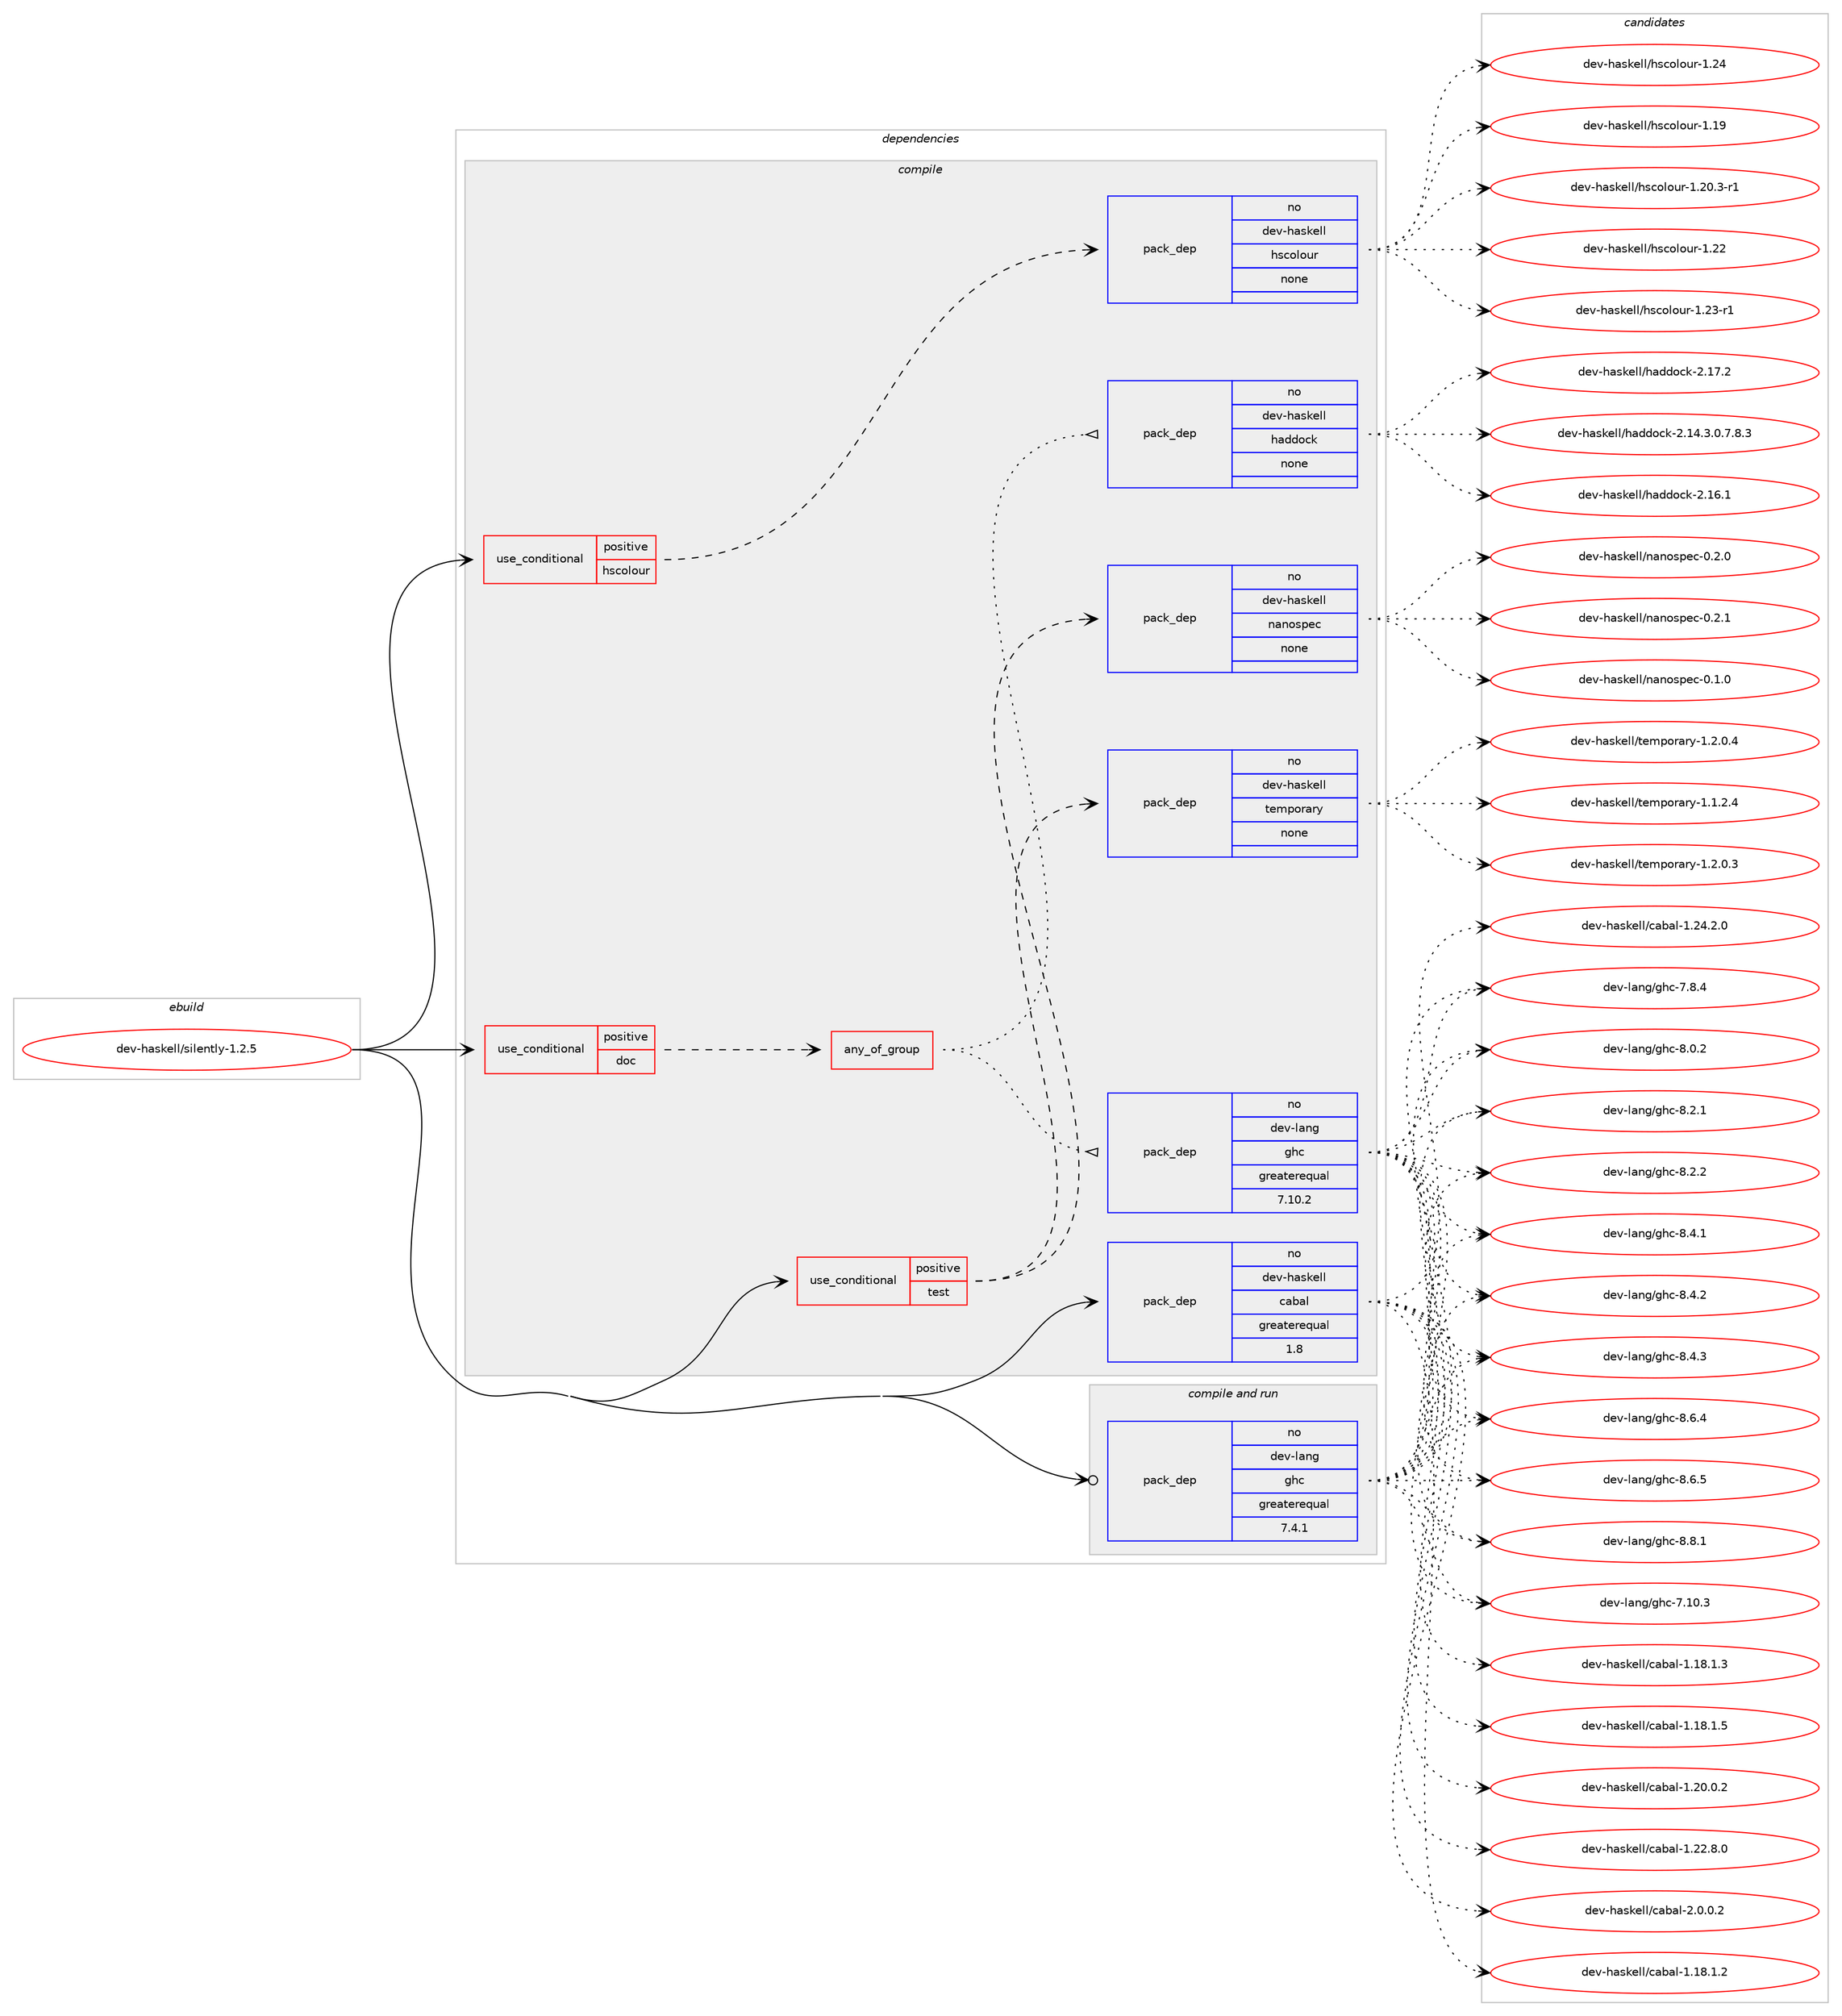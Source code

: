 digraph prolog {

# *************
# Graph options
# *************

newrank=true;
concentrate=true;
compound=true;
graph [rankdir=LR,fontname=Helvetica,fontsize=10,ranksep=1.5];#, ranksep=2.5, nodesep=0.2];
edge  [arrowhead=vee];
node  [fontname=Helvetica,fontsize=10];

# **********
# The ebuild
# **********

subgraph cluster_leftcol {
color=gray;
rank=same;
label=<<i>ebuild</i>>;
id [label="dev-haskell/silently-1.2.5", color=red, width=4, href="../dev-haskell/silently-1.2.5.svg"];
}

# ****************
# The dependencies
# ****************

subgraph cluster_midcol {
color=gray;
label=<<i>dependencies</i>>;
subgraph cluster_compile {
fillcolor="#eeeeee";
style=filled;
label=<<i>compile</i>>;
subgraph cond127537 {
dependency543711 [label=<<TABLE BORDER="0" CELLBORDER="1" CELLSPACING="0" CELLPADDING="4"><TR><TD ROWSPAN="3" CELLPADDING="10">use_conditional</TD></TR><TR><TD>positive</TD></TR><TR><TD>doc</TD></TR></TABLE>>, shape=none, color=red];
subgraph any10469 {
dependency543712 [label=<<TABLE BORDER="0" CELLBORDER="1" CELLSPACING="0" CELLPADDING="4"><TR><TD CELLPADDING="10">any_of_group</TD></TR></TABLE>>, shape=none, color=red];subgraph pack405348 {
dependency543713 [label=<<TABLE BORDER="0" CELLBORDER="1" CELLSPACING="0" CELLPADDING="4" WIDTH="220"><TR><TD ROWSPAN="6" CELLPADDING="30">pack_dep</TD></TR><TR><TD WIDTH="110">no</TD></TR><TR><TD>dev-haskell</TD></TR><TR><TD>haddock</TD></TR><TR><TD>none</TD></TR><TR><TD></TD></TR></TABLE>>, shape=none, color=blue];
}
dependency543712:e -> dependency543713:w [weight=20,style="dotted",arrowhead="oinv"];
subgraph pack405349 {
dependency543714 [label=<<TABLE BORDER="0" CELLBORDER="1" CELLSPACING="0" CELLPADDING="4" WIDTH="220"><TR><TD ROWSPAN="6" CELLPADDING="30">pack_dep</TD></TR><TR><TD WIDTH="110">no</TD></TR><TR><TD>dev-lang</TD></TR><TR><TD>ghc</TD></TR><TR><TD>greaterequal</TD></TR><TR><TD>7.10.2</TD></TR></TABLE>>, shape=none, color=blue];
}
dependency543712:e -> dependency543714:w [weight=20,style="dotted",arrowhead="oinv"];
}
dependency543711:e -> dependency543712:w [weight=20,style="dashed",arrowhead="vee"];
}
id:e -> dependency543711:w [weight=20,style="solid",arrowhead="vee"];
subgraph cond127538 {
dependency543715 [label=<<TABLE BORDER="0" CELLBORDER="1" CELLSPACING="0" CELLPADDING="4"><TR><TD ROWSPAN="3" CELLPADDING="10">use_conditional</TD></TR><TR><TD>positive</TD></TR><TR><TD>hscolour</TD></TR></TABLE>>, shape=none, color=red];
subgraph pack405350 {
dependency543716 [label=<<TABLE BORDER="0" CELLBORDER="1" CELLSPACING="0" CELLPADDING="4" WIDTH="220"><TR><TD ROWSPAN="6" CELLPADDING="30">pack_dep</TD></TR><TR><TD WIDTH="110">no</TD></TR><TR><TD>dev-haskell</TD></TR><TR><TD>hscolour</TD></TR><TR><TD>none</TD></TR><TR><TD></TD></TR></TABLE>>, shape=none, color=blue];
}
dependency543715:e -> dependency543716:w [weight=20,style="dashed",arrowhead="vee"];
}
id:e -> dependency543715:w [weight=20,style="solid",arrowhead="vee"];
subgraph cond127539 {
dependency543717 [label=<<TABLE BORDER="0" CELLBORDER="1" CELLSPACING="0" CELLPADDING="4"><TR><TD ROWSPAN="3" CELLPADDING="10">use_conditional</TD></TR><TR><TD>positive</TD></TR><TR><TD>test</TD></TR></TABLE>>, shape=none, color=red];
subgraph pack405351 {
dependency543718 [label=<<TABLE BORDER="0" CELLBORDER="1" CELLSPACING="0" CELLPADDING="4" WIDTH="220"><TR><TD ROWSPAN="6" CELLPADDING="30">pack_dep</TD></TR><TR><TD WIDTH="110">no</TD></TR><TR><TD>dev-haskell</TD></TR><TR><TD>nanospec</TD></TR><TR><TD>none</TD></TR><TR><TD></TD></TR></TABLE>>, shape=none, color=blue];
}
dependency543717:e -> dependency543718:w [weight=20,style="dashed",arrowhead="vee"];
subgraph pack405352 {
dependency543719 [label=<<TABLE BORDER="0" CELLBORDER="1" CELLSPACING="0" CELLPADDING="4" WIDTH="220"><TR><TD ROWSPAN="6" CELLPADDING="30">pack_dep</TD></TR><TR><TD WIDTH="110">no</TD></TR><TR><TD>dev-haskell</TD></TR><TR><TD>temporary</TD></TR><TR><TD>none</TD></TR><TR><TD></TD></TR></TABLE>>, shape=none, color=blue];
}
dependency543717:e -> dependency543719:w [weight=20,style="dashed",arrowhead="vee"];
}
id:e -> dependency543717:w [weight=20,style="solid",arrowhead="vee"];
subgraph pack405353 {
dependency543720 [label=<<TABLE BORDER="0" CELLBORDER="1" CELLSPACING="0" CELLPADDING="4" WIDTH="220"><TR><TD ROWSPAN="6" CELLPADDING="30">pack_dep</TD></TR><TR><TD WIDTH="110">no</TD></TR><TR><TD>dev-haskell</TD></TR><TR><TD>cabal</TD></TR><TR><TD>greaterequal</TD></TR><TR><TD>1.8</TD></TR></TABLE>>, shape=none, color=blue];
}
id:e -> dependency543720:w [weight=20,style="solid",arrowhead="vee"];
}
subgraph cluster_compileandrun {
fillcolor="#eeeeee";
style=filled;
label=<<i>compile and run</i>>;
subgraph pack405354 {
dependency543721 [label=<<TABLE BORDER="0" CELLBORDER="1" CELLSPACING="0" CELLPADDING="4" WIDTH="220"><TR><TD ROWSPAN="6" CELLPADDING="30">pack_dep</TD></TR><TR><TD WIDTH="110">no</TD></TR><TR><TD>dev-lang</TD></TR><TR><TD>ghc</TD></TR><TR><TD>greaterequal</TD></TR><TR><TD>7.4.1</TD></TR></TABLE>>, shape=none, color=blue];
}
id:e -> dependency543721:w [weight=20,style="solid",arrowhead="odotvee"];
}
subgraph cluster_run {
fillcolor="#eeeeee";
style=filled;
label=<<i>run</i>>;
}
}

# **************
# The candidates
# **************

subgraph cluster_choices {
rank=same;
color=gray;
label=<<i>candidates</i>>;

subgraph choice405348 {
color=black;
nodesep=1;
choice1001011184510497115107101108108471049710010011199107455046495246514648465546564651 [label="dev-haskell/haddock-2.14.3.0.7.8.3", color=red, width=4,href="../dev-haskell/haddock-2.14.3.0.7.8.3.svg"];
choice100101118451049711510710110810847104971001001119910745504649544649 [label="dev-haskell/haddock-2.16.1", color=red, width=4,href="../dev-haskell/haddock-2.16.1.svg"];
choice100101118451049711510710110810847104971001001119910745504649554650 [label="dev-haskell/haddock-2.17.2", color=red, width=4,href="../dev-haskell/haddock-2.17.2.svg"];
dependency543713:e -> choice1001011184510497115107101108108471049710010011199107455046495246514648465546564651:w [style=dotted,weight="100"];
dependency543713:e -> choice100101118451049711510710110810847104971001001119910745504649544649:w [style=dotted,weight="100"];
dependency543713:e -> choice100101118451049711510710110810847104971001001119910745504649554650:w [style=dotted,weight="100"];
}
subgraph choice405349 {
color=black;
nodesep=1;
choice1001011184510897110103471031049945554649484651 [label="dev-lang/ghc-7.10.3", color=red, width=4,href="../dev-lang/ghc-7.10.3.svg"];
choice10010111845108971101034710310499455546564652 [label="dev-lang/ghc-7.8.4", color=red, width=4,href="../dev-lang/ghc-7.8.4.svg"];
choice10010111845108971101034710310499455646484650 [label="dev-lang/ghc-8.0.2", color=red, width=4,href="../dev-lang/ghc-8.0.2.svg"];
choice10010111845108971101034710310499455646504649 [label="dev-lang/ghc-8.2.1", color=red, width=4,href="../dev-lang/ghc-8.2.1.svg"];
choice10010111845108971101034710310499455646504650 [label="dev-lang/ghc-8.2.2", color=red, width=4,href="../dev-lang/ghc-8.2.2.svg"];
choice10010111845108971101034710310499455646524649 [label="dev-lang/ghc-8.4.1", color=red, width=4,href="../dev-lang/ghc-8.4.1.svg"];
choice10010111845108971101034710310499455646524650 [label="dev-lang/ghc-8.4.2", color=red, width=4,href="../dev-lang/ghc-8.4.2.svg"];
choice10010111845108971101034710310499455646524651 [label="dev-lang/ghc-8.4.3", color=red, width=4,href="../dev-lang/ghc-8.4.3.svg"];
choice10010111845108971101034710310499455646544652 [label="dev-lang/ghc-8.6.4", color=red, width=4,href="../dev-lang/ghc-8.6.4.svg"];
choice10010111845108971101034710310499455646544653 [label="dev-lang/ghc-8.6.5", color=red, width=4,href="../dev-lang/ghc-8.6.5.svg"];
choice10010111845108971101034710310499455646564649 [label="dev-lang/ghc-8.8.1", color=red, width=4,href="../dev-lang/ghc-8.8.1.svg"];
dependency543714:e -> choice1001011184510897110103471031049945554649484651:w [style=dotted,weight="100"];
dependency543714:e -> choice10010111845108971101034710310499455546564652:w [style=dotted,weight="100"];
dependency543714:e -> choice10010111845108971101034710310499455646484650:w [style=dotted,weight="100"];
dependency543714:e -> choice10010111845108971101034710310499455646504649:w [style=dotted,weight="100"];
dependency543714:e -> choice10010111845108971101034710310499455646504650:w [style=dotted,weight="100"];
dependency543714:e -> choice10010111845108971101034710310499455646524649:w [style=dotted,weight="100"];
dependency543714:e -> choice10010111845108971101034710310499455646524650:w [style=dotted,weight="100"];
dependency543714:e -> choice10010111845108971101034710310499455646524651:w [style=dotted,weight="100"];
dependency543714:e -> choice10010111845108971101034710310499455646544652:w [style=dotted,weight="100"];
dependency543714:e -> choice10010111845108971101034710310499455646544653:w [style=dotted,weight="100"];
dependency543714:e -> choice10010111845108971101034710310499455646564649:w [style=dotted,weight="100"];
}
subgraph choice405350 {
color=black;
nodesep=1;
choice100101118451049711510710110810847104115991111081111171144549464957 [label="dev-haskell/hscolour-1.19", color=red, width=4,href="../dev-haskell/hscolour-1.19.svg"];
choice10010111845104971151071011081084710411599111108111117114454946504846514511449 [label="dev-haskell/hscolour-1.20.3-r1", color=red, width=4,href="../dev-haskell/hscolour-1.20.3-r1.svg"];
choice100101118451049711510710110810847104115991111081111171144549465050 [label="dev-haskell/hscolour-1.22", color=red, width=4,href="../dev-haskell/hscolour-1.22.svg"];
choice1001011184510497115107101108108471041159911110811111711445494650514511449 [label="dev-haskell/hscolour-1.23-r1", color=red, width=4,href="../dev-haskell/hscolour-1.23-r1.svg"];
choice100101118451049711510710110810847104115991111081111171144549465052 [label="dev-haskell/hscolour-1.24", color=red, width=4,href="../dev-haskell/hscolour-1.24.svg"];
dependency543716:e -> choice100101118451049711510710110810847104115991111081111171144549464957:w [style=dotted,weight="100"];
dependency543716:e -> choice10010111845104971151071011081084710411599111108111117114454946504846514511449:w [style=dotted,weight="100"];
dependency543716:e -> choice100101118451049711510710110810847104115991111081111171144549465050:w [style=dotted,weight="100"];
dependency543716:e -> choice1001011184510497115107101108108471041159911110811111711445494650514511449:w [style=dotted,weight="100"];
dependency543716:e -> choice100101118451049711510710110810847104115991111081111171144549465052:w [style=dotted,weight="100"];
}
subgraph choice405351 {
color=black;
nodesep=1;
choice1001011184510497115107101108108471109711011111511210199454846494648 [label="dev-haskell/nanospec-0.1.0", color=red, width=4,href="../dev-haskell/nanospec-0.1.0.svg"];
choice1001011184510497115107101108108471109711011111511210199454846504648 [label="dev-haskell/nanospec-0.2.0", color=red, width=4,href="../dev-haskell/nanospec-0.2.0.svg"];
choice1001011184510497115107101108108471109711011111511210199454846504649 [label="dev-haskell/nanospec-0.2.1", color=red, width=4,href="../dev-haskell/nanospec-0.2.1.svg"];
dependency543718:e -> choice1001011184510497115107101108108471109711011111511210199454846494648:w [style=dotted,weight="100"];
dependency543718:e -> choice1001011184510497115107101108108471109711011111511210199454846504648:w [style=dotted,weight="100"];
dependency543718:e -> choice1001011184510497115107101108108471109711011111511210199454846504649:w [style=dotted,weight="100"];
}
subgraph choice405352 {
color=black;
nodesep=1;
choice100101118451049711510710110810847116101109112111114971141214549464946504652 [label="dev-haskell/temporary-1.1.2.4", color=red, width=4,href="../dev-haskell/temporary-1.1.2.4.svg"];
choice100101118451049711510710110810847116101109112111114971141214549465046484651 [label="dev-haskell/temporary-1.2.0.3", color=red, width=4,href="../dev-haskell/temporary-1.2.0.3.svg"];
choice100101118451049711510710110810847116101109112111114971141214549465046484652 [label="dev-haskell/temporary-1.2.0.4", color=red, width=4,href="../dev-haskell/temporary-1.2.0.4.svg"];
dependency543719:e -> choice100101118451049711510710110810847116101109112111114971141214549464946504652:w [style=dotted,weight="100"];
dependency543719:e -> choice100101118451049711510710110810847116101109112111114971141214549465046484651:w [style=dotted,weight="100"];
dependency543719:e -> choice100101118451049711510710110810847116101109112111114971141214549465046484652:w [style=dotted,weight="100"];
}
subgraph choice405353 {
color=black;
nodesep=1;
choice10010111845104971151071011081084799979897108454946495646494650 [label="dev-haskell/cabal-1.18.1.2", color=red, width=4,href="../dev-haskell/cabal-1.18.1.2.svg"];
choice10010111845104971151071011081084799979897108454946495646494651 [label="dev-haskell/cabal-1.18.1.3", color=red, width=4,href="../dev-haskell/cabal-1.18.1.3.svg"];
choice10010111845104971151071011081084799979897108454946495646494653 [label="dev-haskell/cabal-1.18.1.5", color=red, width=4,href="../dev-haskell/cabal-1.18.1.5.svg"];
choice10010111845104971151071011081084799979897108454946504846484650 [label="dev-haskell/cabal-1.20.0.2", color=red, width=4,href="../dev-haskell/cabal-1.20.0.2.svg"];
choice10010111845104971151071011081084799979897108454946505046564648 [label="dev-haskell/cabal-1.22.8.0", color=red, width=4,href="../dev-haskell/cabal-1.22.8.0.svg"];
choice10010111845104971151071011081084799979897108454946505246504648 [label="dev-haskell/cabal-1.24.2.0", color=red, width=4,href="../dev-haskell/cabal-1.24.2.0.svg"];
choice100101118451049711510710110810847999798971084550464846484650 [label="dev-haskell/cabal-2.0.0.2", color=red, width=4,href="../dev-haskell/cabal-2.0.0.2.svg"];
dependency543720:e -> choice10010111845104971151071011081084799979897108454946495646494650:w [style=dotted,weight="100"];
dependency543720:e -> choice10010111845104971151071011081084799979897108454946495646494651:w [style=dotted,weight="100"];
dependency543720:e -> choice10010111845104971151071011081084799979897108454946495646494653:w [style=dotted,weight="100"];
dependency543720:e -> choice10010111845104971151071011081084799979897108454946504846484650:w [style=dotted,weight="100"];
dependency543720:e -> choice10010111845104971151071011081084799979897108454946505046564648:w [style=dotted,weight="100"];
dependency543720:e -> choice10010111845104971151071011081084799979897108454946505246504648:w [style=dotted,weight="100"];
dependency543720:e -> choice100101118451049711510710110810847999798971084550464846484650:w [style=dotted,weight="100"];
}
subgraph choice405354 {
color=black;
nodesep=1;
choice1001011184510897110103471031049945554649484651 [label="dev-lang/ghc-7.10.3", color=red, width=4,href="../dev-lang/ghc-7.10.3.svg"];
choice10010111845108971101034710310499455546564652 [label="dev-lang/ghc-7.8.4", color=red, width=4,href="../dev-lang/ghc-7.8.4.svg"];
choice10010111845108971101034710310499455646484650 [label="dev-lang/ghc-8.0.2", color=red, width=4,href="../dev-lang/ghc-8.0.2.svg"];
choice10010111845108971101034710310499455646504649 [label="dev-lang/ghc-8.2.1", color=red, width=4,href="../dev-lang/ghc-8.2.1.svg"];
choice10010111845108971101034710310499455646504650 [label="dev-lang/ghc-8.2.2", color=red, width=4,href="../dev-lang/ghc-8.2.2.svg"];
choice10010111845108971101034710310499455646524649 [label="dev-lang/ghc-8.4.1", color=red, width=4,href="../dev-lang/ghc-8.4.1.svg"];
choice10010111845108971101034710310499455646524650 [label="dev-lang/ghc-8.4.2", color=red, width=4,href="../dev-lang/ghc-8.4.2.svg"];
choice10010111845108971101034710310499455646524651 [label="dev-lang/ghc-8.4.3", color=red, width=4,href="../dev-lang/ghc-8.4.3.svg"];
choice10010111845108971101034710310499455646544652 [label="dev-lang/ghc-8.6.4", color=red, width=4,href="../dev-lang/ghc-8.6.4.svg"];
choice10010111845108971101034710310499455646544653 [label="dev-lang/ghc-8.6.5", color=red, width=4,href="../dev-lang/ghc-8.6.5.svg"];
choice10010111845108971101034710310499455646564649 [label="dev-lang/ghc-8.8.1", color=red, width=4,href="../dev-lang/ghc-8.8.1.svg"];
dependency543721:e -> choice1001011184510897110103471031049945554649484651:w [style=dotted,weight="100"];
dependency543721:e -> choice10010111845108971101034710310499455546564652:w [style=dotted,weight="100"];
dependency543721:e -> choice10010111845108971101034710310499455646484650:w [style=dotted,weight="100"];
dependency543721:e -> choice10010111845108971101034710310499455646504649:w [style=dotted,weight="100"];
dependency543721:e -> choice10010111845108971101034710310499455646504650:w [style=dotted,weight="100"];
dependency543721:e -> choice10010111845108971101034710310499455646524649:w [style=dotted,weight="100"];
dependency543721:e -> choice10010111845108971101034710310499455646524650:w [style=dotted,weight="100"];
dependency543721:e -> choice10010111845108971101034710310499455646524651:w [style=dotted,weight="100"];
dependency543721:e -> choice10010111845108971101034710310499455646544652:w [style=dotted,weight="100"];
dependency543721:e -> choice10010111845108971101034710310499455646544653:w [style=dotted,weight="100"];
dependency543721:e -> choice10010111845108971101034710310499455646564649:w [style=dotted,weight="100"];
}
}

}
